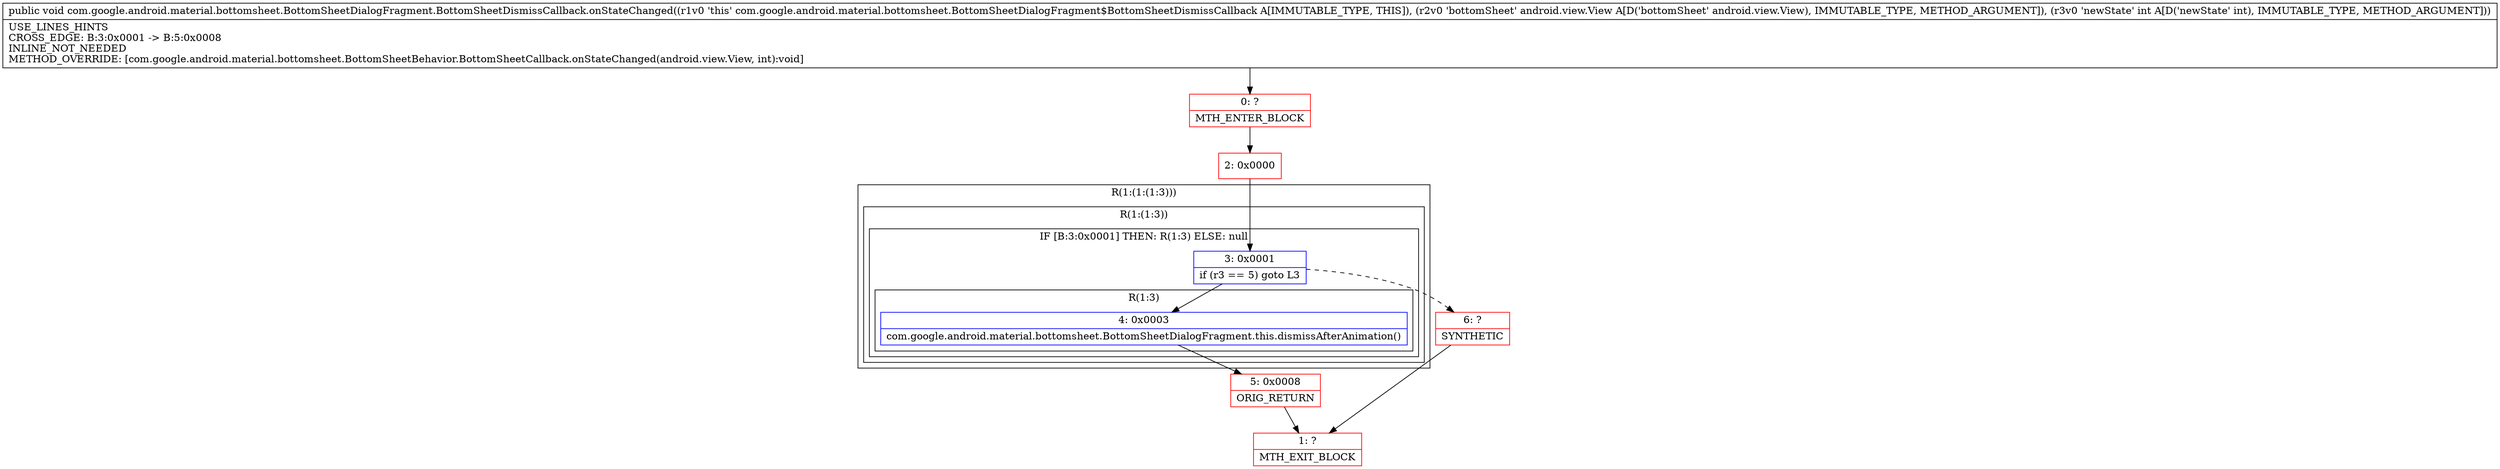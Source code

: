 digraph "CFG forcom.google.android.material.bottomsheet.BottomSheetDialogFragment.BottomSheetDismissCallback.onStateChanged(Landroid\/view\/View;I)V" {
subgraph cluster_Region_390582341 {
label = "R(1:(1:(1:3)))";
node [shape=record,color=blue];
subgraph cluster_Region_668444166 {
label = "R(1:(1:3))";
node [shape=record,color=blue];
subgraph cluster_IfRegion_744592818 {
label = "IF [B:3:0x0001] THEN: R(1:3) ELSE: null";
node [shape=record,color=blue];
Node_3 [shape=record,label="{3\:\ 0x0001|if (r3 == 5) goto L3\l}"];
subgraph cluster_Region_641490163 {
label = "R(1:3)";
node [shape=record,color=blue];
Node_4 [shape=record,label="{4\:\ 0x0003|com.google.android.material.bottomsheet.BottomSheetDialogFragment.this.dismissAfterAnimation()\l}"];
}
}
}
}
Node_0 [shape=record,color=red,label="{0\:\ ?|MTH_ENTER_BLOCK\l}"];
Node_2 [shape=record,color=red,label="{2\:\ 0x0000}"];
Node_5 [shape=record,color=red,label="{5\:\ 0x0008|ORIG_RETURN\l}"];
Node_1 [shape=record,color=red,label="{1\:\ ?|MTH_EXIT_BLOCK\l}"];
Node_6 [shape=record,color=red,label="{6\:\ ?|SYNTHETIC\l}"];
MethodNode[shape=record,label="{public void com.google.android.material.bottomsheet.BottomSheetDialogFragment.BottomSheetDismissCallback.onStateChanged((r1v0 'this' com.google.android.material.bottomsheet.BottomSheetDialogFragment$BottomSheetDismissCallback A[IMMUTABLE_TYPE, THIS]), (r2v0 'bottomSheet' android.view.View A[D('bottomSheet' android.view.View), IMMUTABLE_TYPE, METHOD_ARGUMENT]), (r3v0 'newState' int A[D('newState' int), IMMUTABLE_TYPE, METHOD_ARGUMENT]))  | USE_LINES_HINTS\lCROSS_EDGE: B:3:0x0001 \-\> B:5:0x0008\lINLINE_NOT_NEEDED\lMETHOD_OVERRIDE: [com.google.android.material.bottomsheet.BottomSheetBehavior.BottomSheetCallback.onStateChanged(android.view.View, int):void]\l}"];
MethodNode -> Node_0;Node_3 -> Node_4;
Node_3 -> Node_6[style=dashed];
Node_4 -> Node_5;
Node_0 -> Node_2;
Node_2 -> Node_3;
Node_5 -> Node_1;
Node_6 -> Node_1;
}

